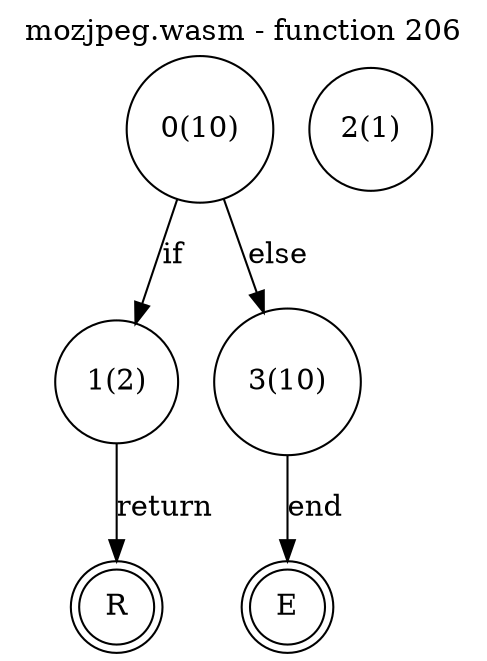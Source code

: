 digraph finite_state_machine {
    label = "mozjpeg.wasm - function 206"
    labelloc =  t
    labelfontsize = 16
    labelfontcolor = black
    labelfontname = "Helvetica"
    node [shape = doublecircle]; E R ;
node [shape=circle, fontcolor=black, style="", label="0(10)"]0
node [shape=circle, fontcolor=black, style="", label="1(2)"]1
node [shape=circle, fontcolor=black, style="", label="2(1)"]2
node [shape=circle, fontcolor=black, style="", label="3(10)"]3
node [shape=circle, fontcolor=black, style="", label="E"]E
node [shape=circle, fontcolor=black, style="", label="R"]R
    0 -> 1[label="if"];
    0 -> 3[label="else"];
    1 -> R[label="return"];
    3 -> E[label="end"];
}
